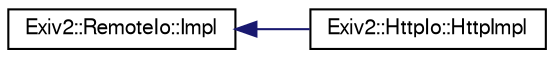 digraph "Graphical Class Hierarchy"
{
  edge [fontname="FreeSans",fontsize="10",labelfontname="FreeSans",labelfontsize="10"];
  node [fontname="FreeSans",fontsize="10",shape=record];
  rankdir="LR";
  Node1 [label="Exiv2::RemoteIo::Impl",height=0.2,width=0.4,color="black", fillcolor="white", style="filled",URL="$classExiv2_1_1RemoteIo_1_1Impl.html",tooltip="Internal Pimpl abstract structure of class RemoteIo. "];
  Node1 -> Node2 [dir="back",color="midnightblue",fontsize="10",style="solid",fontname="FreeSans"];
  Node2 [label="Exiv2::HttpIo::HttpImpl",height=0.2,width=0.4,color="black", fillcolor="white", style="filled",URL="$classExiv2_1_1HttpIo_1_1HttpImpl.html",tooltip="Internal Pimpl structure of class HttpIo. "];
}
